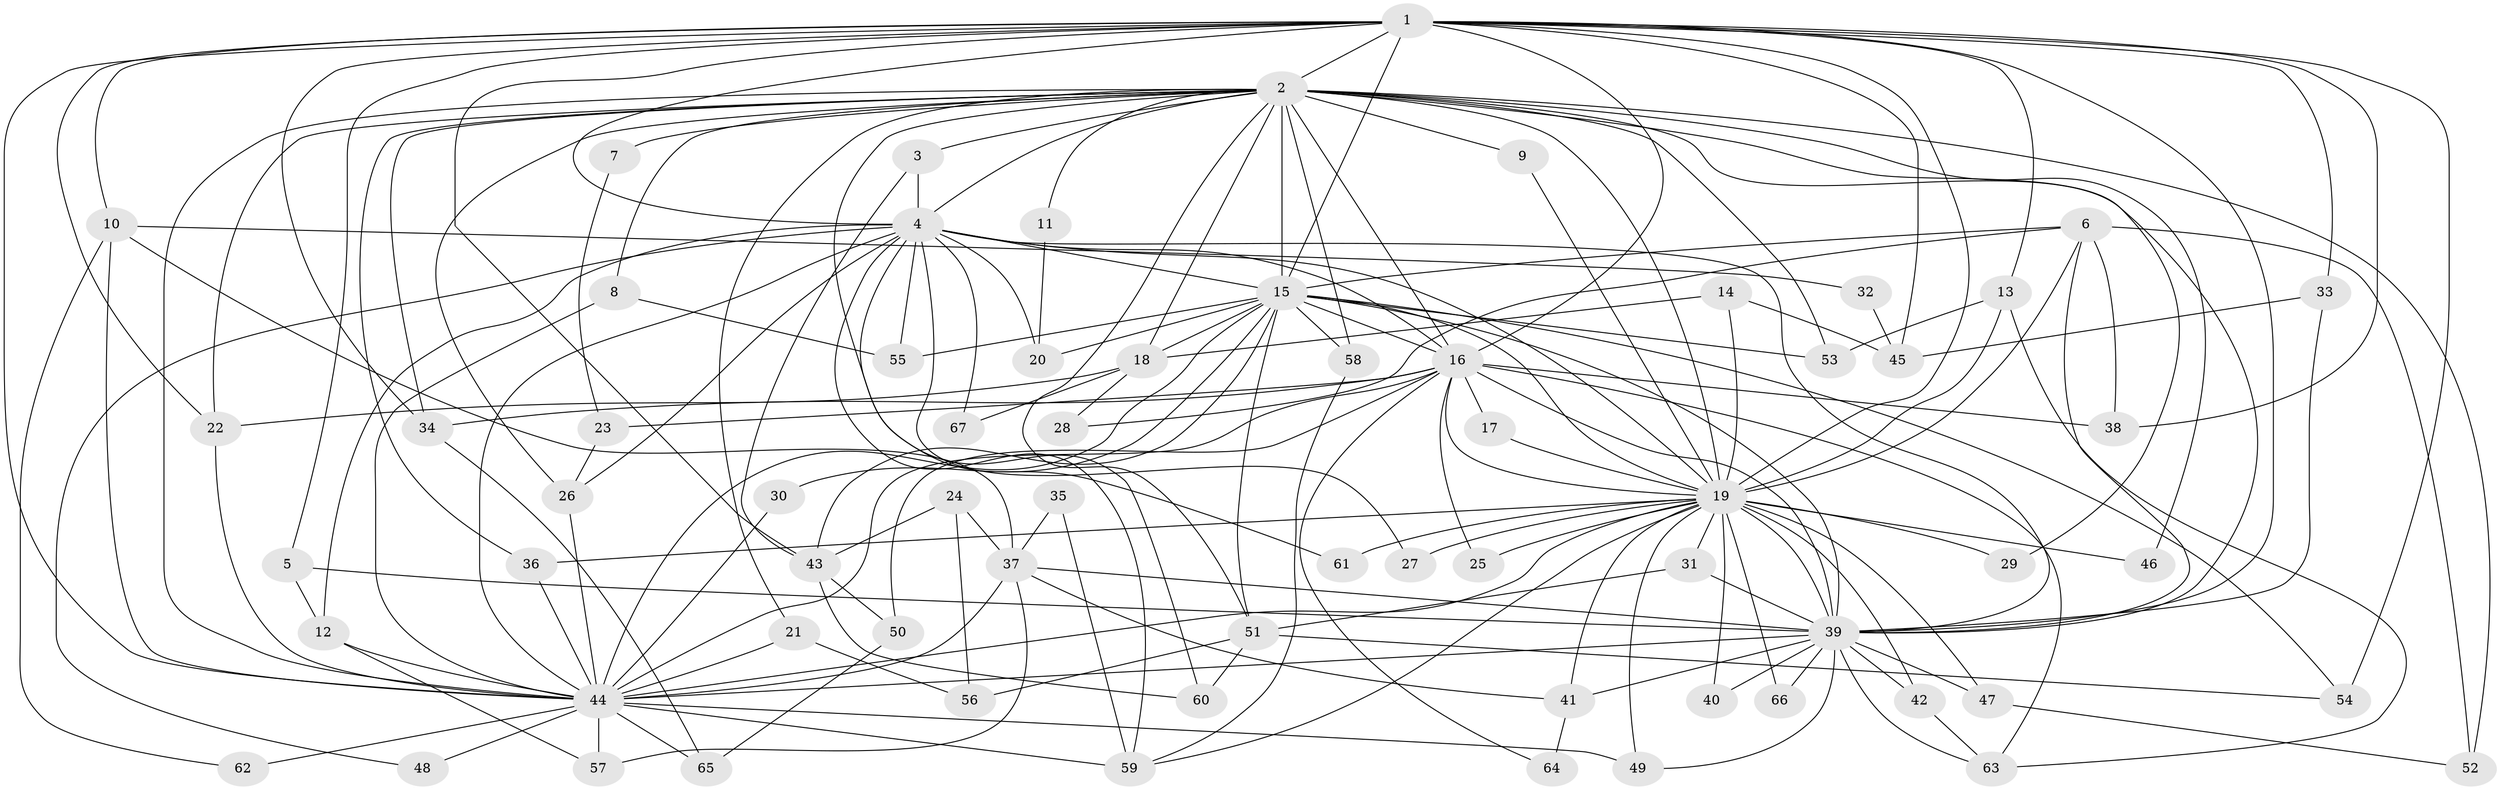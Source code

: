 // original degree distribution, {19: 0.009345794392523364, 24: 0.009345794392523364, 30: 0.009345794392523364, 17: 0.009345794392523364, 12: 0.009345794392523364, 20: 0.018691588785046728, 23: 0.009345794392523364, 16: 0.009345794392523364, 29: 0.009345794392523364, 5: 0.009345794392523364, 3: 0.27102803738317754, 2: 0.48598130841121495, 6: 0.037383177570093455, 8: 0.009345794392523364, 4: 0.09345794392523364}
// Generated by graph-tools (version 1.1) at 2025/36/03/04/25 23:36:15]
// undirected, 67 vertices, 172 edges
graph export_dot {
  node [color=gray90,style=filled];
  1;
  2;
  3;
  4;
  5;
  6;
  7;
  8;
  9;
  10;
  11;
  12;
  13;
  14;
  15;
  16;
  17;
  18;
  19;
  20;
  21;
  22;
  23;
  24;
  25;
  26;
  27;
  28;
  29;
  30;
  31;
  32;
  33;
  34;
  35;
  36;
  37;
  38;
  39;
  40;
  41;
  42;
  43;
  44;
  45;
  46;
  47;
  48;
  49;
  50;
  51;
  52;
  53;
  54;
  55;
  56;
  57;
  58;
  59;
  60;
  61;
  62;
  63;
  64;
  65;
  66;
  67;
  1 -- 2 [weight=4.0];
  1 -- 4 [weight=2.0];
  1 -- 5 [weight=1.0];
  1 -- 10 [weight=1.0];
  1 -- 13 [weight=1.0];
  1 -- 15 [weight=2.0];
  1 -- 16 [weight=3.0];
  1 -- 19 [weight=2.0];
  1 -- 22 [weight=1.0];
  1 -- 33 [weight=1.0];
  1 -- 34 [weight=1.0];
  1 -- 38 [weight=1.0];
  1 -- 39 [weight=2.0];
  1 -- 43 [weight=1.0];
  1 -- 44 [weight=2.0];
  1 -- 45 [weight=1.0];
  1 -- 54 [weight=1.0];
  2 -- 3 [weight=1.0];
  2 -- 4 [weight=2.0];
  2 -- 7 [weight=2.0];
  2 -- 8 [weight=1.0];
  2 -- 9 [weight=1.0];
  2 -- 11 [weight=1.0];
  2 -- 15 [weight=2.0];
  2 -- 16 [weight=2.0];
  2 -- 18 [weight=1.0];
  2 -- 19 [weight=3.0];
  2 -- 21 [weight=1.0];
  2 -- 22 [weight=1.0];
  2 -- 26 [weight=1.0];
  2 -- 29 [weight=1.0];
  2 -- 34 [weight=1.0];
  2 -- 36 [weight=1.0];
  2 -- 39 [weight=2.0];
  2 -- 44 [weight=2.0];
  2 -- 46 [weight=1.0];
  2 -- 51 [weight=1.0];
  2 -- 52 [weight=2.0];
  2 -- 53 [weight=1.0];
  2 -- 58 [weight=1.0];
  2 -- 61 [weight=1.0];
  3 -- 4 [weight=1.0];
  3 -- 43 [weight=1.0];
  4 -- 12 [weight=1.0];
  4 -- 15 [weight=1.0];
  4 -- 16 [weight=1.0];
  4 -- 19 [weight=1.0];
  4 -- 20 [weight=1.0];
  4 -- 26 [weight=1.0];
  4 -- 27 [weight=1.0];
  4 -- 39 [weight=1.0];
  4 -- 44 [weight=2.0];
  4 -- 48 [weight=1.0];
  4 -- 55 [weight=1.0];
  4 -- 59 [weight=1.0];
  4 -- 60 [weight=1.0];
  4 -- 67 [weight=1.0];
  5 -- 12 [weight=1.0];
  5 -- 39 [weight=1.0];
  6 -- 15 [weight=1.0];
  6 -- 19 [weight=1.0];
  6 -- 28 [weight=1.0];
  6 -- 38 [weight=1.0];
  6 -- 39 [weight=1.0];
  6 -- 52 [weight=1.0];
  7 -- 23 [weight=1.0];
  8 -- 44 [weight=1.0];
  8 -- 55 [weight=1.0];
  9 -- 19 [weight=1.0];
  10 -- 32 [weight=1.0];
  10 -- 37 [weight=1.0];
  10 -- 44 [weight=1.0];
  10 -- 62 [weight=1.0];
  11 -- 20 [weight=1.0];
  12 -- 44 [weight=1.0];
  12 -- 57 [weight=1.0];
  13 -- 19 [weight=1.0];
  13 -- 53 [weight=1.0];
  13 -- 63 [weight=1.0];
  14 -- 18 [weight=1.0];
  14 -- 19 [weight=1.0];
  14 -- 45 [weight=1.0];
  15 -- 16 [weight=1.0];
  15 -- 18 [weight=1.0];
  15 -- 19 [weight=1.0];
  15 -- 20 [weight=1.0];
  15 -- 30 [weight=1.0];
  15 -- 39 [weight=1.0];
  15 -- 43 [weight=1.0];
  15 -- 44 [weight=2.0];
  15 -- 51 [weight=1.0];
  15 -- 53 [weight=1.0];
  15 -- 54 [weight=1.0];
  15 -- 55 [weight=1.0];
  15 -- 58 [weight=1.0];
  16 -- 17 [weight=1.0];
  16 -- 19 [weight=1.0];
  16 -- 23 [weight=1.0];
  16 -- 25 [weight=1.0];
  16 -- 34 [weight=1.0];
  16 -- 38 [weight=1.0];
  16 -- 39 [weight=1.0];
  16 -- 44 [weight=2.0];
  16 -- 50 [weight=1.0];
  16 -- 63 [weight=1.0];
  16 -- 64 [weight=1.0];
  17 -- 19 [weight=1.0];
  18 -- 22 [weight=1.0];
  18 -- 28 [weight=1.0];
  18 -- 67 [weight=1.0];
  19 -- 25 [weight=1.0];
  19 -- 27 [weight=1.0];
  19 -- 29 [weight=1.0];
  19 -- 31 [weight=1.0];
  19 -- 36 [weight=1.0];
  19 -- 39 [weight=1.0];
  19 -- 40 [weight=1.0];
  19 -- 41 [weight=1.0];
  19 -- 42 [weight=1.0];
  19 -- 44 [weight=1.0];
  19 -- 46 [weight=1.0];
  19 -- 47 [weight=1.0];
  19 -- 49 [weight=1.0];
  19 -- 59 [weight=1.0];
  19 -- 61 [weight=1.0];
  19 -- 66 [weight=1.0];
  21 -- 44 [weight=1.0];
  21 -- 56 [weight=1.0];
  22 -- 44 [weight=1.0];
  23 -- 26 [weight=1.0];
  24 -- 37 [weight=1.0];
  24 -- 43 [weight=1.0];
  24 -- 56 [weight=1.0];
  26 -- 44 [weight=1.0];
  30 -- 44 [weight=1.0];
  31 -- 39 [weight=1.0];
  31 -- 51 [weight=1.0];
  32 -- 45 [weight=1.0];
  33 -- 39 [weight=1.0];
  33 -- 45 [weight=1.0];
  34 -- 65 [weight=1.0];
  35 -- 37 [weight=1.0];
  35 -- 59 [weight=1.0];
  36 -- 44 [weight=1.0];
  37 -- 39 [weight=2.0];
  37 -- 41 [weight=1.0];
  37 -- 44 [weight=1.0];
  37 -- 57 [weight=1.0];
  39 -- 40 [weight=1.0];
  39 -- 41 [weight=1.0];
  39 -- 42 [weight=1.0];
  39 -- 44 [weight=2.0];
  39 -- 47 [weight=1.0];
  39 -- 49 [weight=1.0];
  39 -- 63 [weight=1.0];
  39 -- 66 [weight=1.0];
  41 -- 64 [weight=1.0];
  42 -- 63 [weight=1.0];
  43 -- 50 [weight=1.0];
  43 -- 60 [weight=1.0];
  44 -- 48 [weight=1.0];
  44 -- 49 [weight=1.0];
  44 -- 57 [weight=1.0];
  44 -- 59 [weight=1.0];
  44 -- 62 [weight=1.0];
  44 -- 65 [weight=1.0];
  47 -- 52 [weight=1.0];
  50 -- 65 [weight=1.0];
  51 -- 54 [weight=1.0];
  51 -- 56 [weight=1.0];
  51 -- 60 [weight=1.0];
  58 -- 59 [weight=1.0];
}
